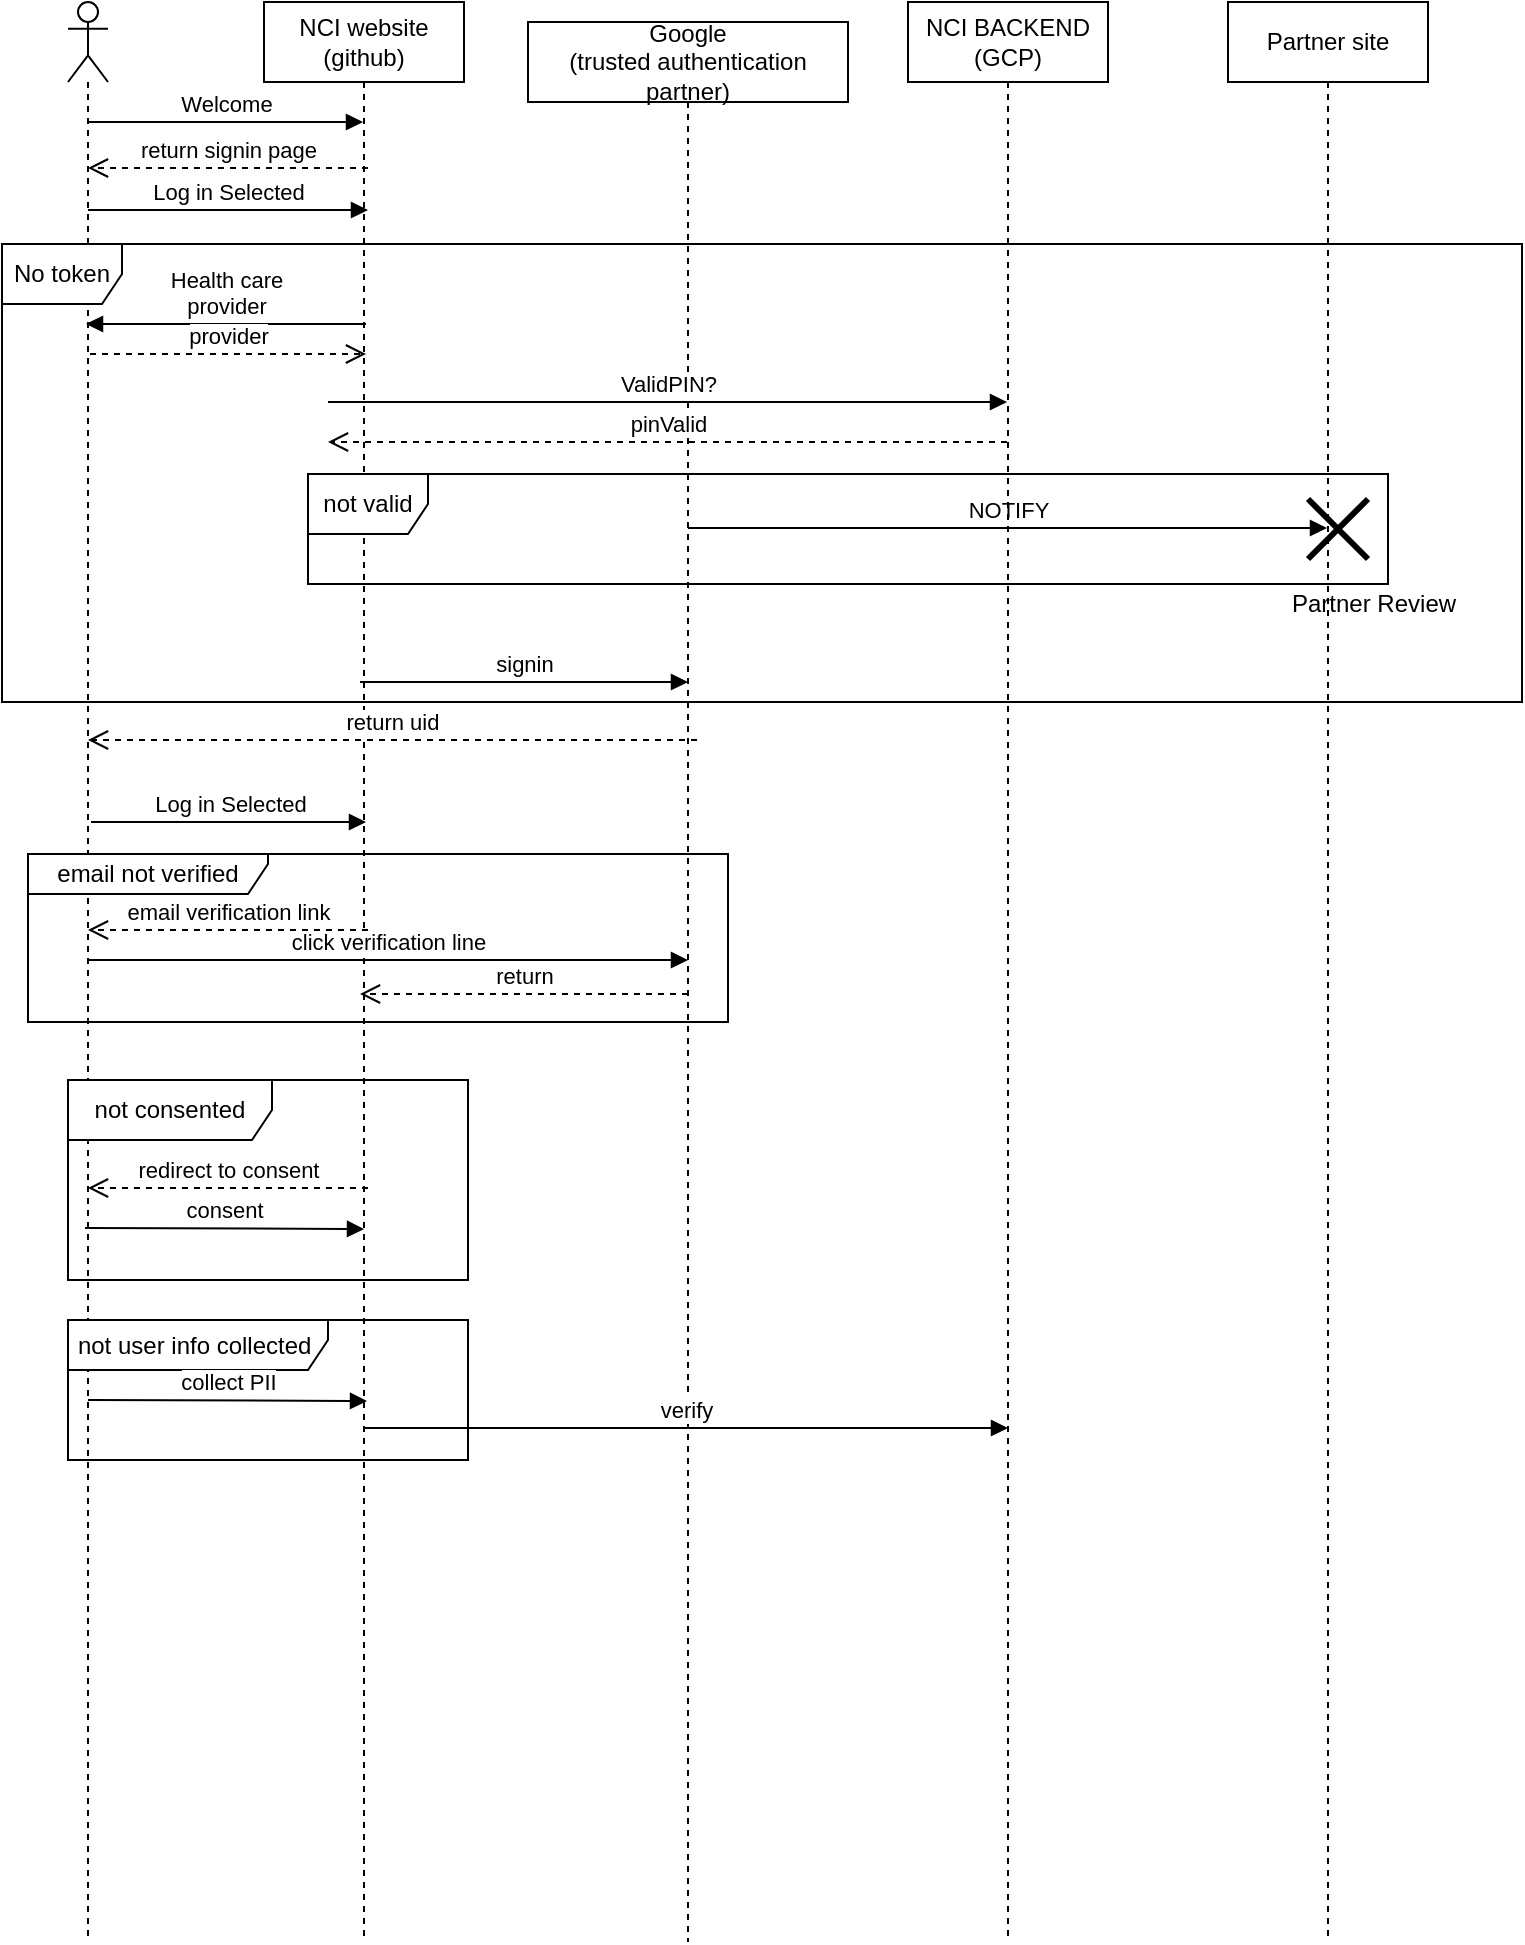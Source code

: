 <mxfile version="12.2.7" type="github" pages="1">
  <diagram id="v4PFHeJzPm_GTIy-xMRC" name="Page-1">
    <mxGraphModel dx="934" dy="673" grid="1" gridSize="10" guides="1" tooltips="1" connect="1" arrows="1" fold="1" page="1" pageScale="1" pageWidth="850" pageHeight="1100" background="none" math="0" shadow="0">
      <root>
        <mxCell id="0"/>
        <mxCell id="1" parent="0"/>
        <mxCell id="cKKCN1-lQQe8Lq2tKn_J-21" value="" style="shape=umlLifeline;participant=umlActor;perimeter=lifelinePerimeter;whiteSpace=wrap;html=1;container=1;collapsible=0;recursiveResize=0;verticalAlign=top;spacingTop=36;labelBackgroundColor=#ffffff;outlineConnect=0;" parent="1" vertex="1">
          <mxGeometry x="60" y="30" width="20" height="970" as="geometry"/>
        </mxCell>
        <mxCell id="cKKCN1-lQQe8Lq2tKn_J-22" value="&lt;div&gt;NCI website&lt;/div&gt;&lt;div&gt;(github)&lt;br&gt;&lt;/div&gt;" style="shape=umlLifeline;perimeter=lifelinePerimeter;whiteSpace=wrap;html=1;container=1;collapsible=0;recursiveResize=0;outlineConnect=0;" parent="1" vertex="1">
          <mxGeometry x="158" y="30" width="100" height="970" as="geometry"/>
        </mxCell>
        <mxCell id="cKKCN1-lQQe8Lq2tKn_J-24" value="&lt;div&gt;Google&lt;/div&gt;&lt;div&gt;(trusted authentication partner)&lt;/div&gt;" style="shape=umlLifeline;perimeter=lifelinePerimeter;whiteSpace=wrap;html=1;container=1;collapsible=0;recursiveResize=0;outlineConnect=0;" parent="1" vertex="1">
          <mxGeometry x="290" y="40" width="160" height="960" as="geometry"/>
        </mxCell>
        <mxCell id="cKKCN1-lQQe8Lq2tKn_J-10" value="email not verified" style="shape=umlFrame;whiteSpace=wrap;html=1;width=120;height=20;" parent="cKKCN1-lQQe8Lq2tKn_J-24" vertex="1">
          <mxGeometry x="-250" y="416" width="350" height="84" as="geometry"/>
        </mxCell>
        <mxCell id="SWZTHdgLoinLV56j9q9e-9" value="return" style="html=1;verticalAlign=bottom;endArrow=open;dashed=1;endSize=8;" edge="1" parent="cKKCN1-lQQe8Lq2tKn_J-24">
          <mxGeometry relative="1" as="geometry">
            <mxPoint x="80" y="486" as="sourcePoint"/>
            <mxPoint x="-84" y="486" as="targetPoint"/>
          </mxGeometry>
        </mxCell>
        <mxCell id="SWZTHdgLoinLV56j9q9e-10" value="No token" style="shape=umlFrame;whiteSpace=wrap;html=1;" vertex="1" parent="cKKCN1-lQQe8Lq2tKn_J-24">
          <mxGeometry x="-263" y="111" width="760" height="229" as="geometry"/>
        </mxCell>
        <mxCell id="SWZTHdgLoinLV56j9q9e-11" value="Health care&lt;br&gt;provider" style="html=1;verticalAlign=bottom;endArrow=block;" edge="1" parent="cKKCN1-lQQe8Lq2tKn_J-24">
          <mxGeometry width="80" relative="1" as="geometry">
            <mxPoint x="-81" y="151" as="sourcePoint"/>
            <mxPoint x="-221" y="151" as="targetPoint"/>
          </mxGeometry>
        </mxCell>
        <mxCell id="SWZTHdgLoinLV56j9q9e-12" value="provider" style="html=1;verticalAlign=bottom;endArrow=open;dashed=1;endSize=8;" edge="1" parent="cKKCN1-lQQe8Lq2tKn_J-24">
          <mxGeometry relative="1" as="geometry">
            <mxPoint x="-219" y="166" as="sourcePoint"/>
            <mxPoint x="-81" y="166" as="targetPoint"/>
            <Array as="points"/>
          </mxGeometry>
        </mxCell>
        <mxCell id="SWZTHdgLoinLV56j9q9e-13" value="signin" style="html=1;verticalAlign=bottom;endArrow=block;" edge="1" parent="cKKCN1-lQQe8Lq2tKn_J-24">
          <mxGeometry width="80" relative="1" as="geometry">
            <mxPoint x="-84" y="330" as="sourcePoint"/>
            <mxPoint x="80" y="330" as="targetPoint"/>
          </mxGeometry>
        </mxCell>
        <mxCell id="SWZTHdgLoinLV56j9q9e-14" value="ValidPIN?" style="html=1;verticalAlign=bottom;endArrow=block;" edge="1" parent="cKKCN1-lQQe8Lq2tKn_J-24" target="SWZTHdgLoinLV56j9q9e-15">
          <mxGeometry width="80" relative="1" as="geometry">
            <mxPoint x="-100" y="190" as="sourcePoint"/>
            <mxPoint x="20" y="190" as="targetPoint"/>
          </mxGeometry>
        </mxCell>
        <mxCell id="SWZTHdgLoinLV56j9q9e-16" value="pinValid" style="html=1;verticalAlign=bottom;endArrow=open;dashed=1;endSize=8;" edge="1" parent="cKKCN1-lQQe8Lq2tKn_J-24" source="SWZTHdgLoinLV56j9q9e-15">
          <mxGeometry relative="1" as="geometry">
            <mxPoint x="128" y="210" as="sourcePoint"/>
            <mxPoint x="-100" y="210" as="targetPoint"/>
          </mxGeometry>
        </mxCell>
        <mxCell id="SWZTHdgLoinLV56j9q9e-17" value="not valid" style="shape=umlFrame;whiteSpace=wrap;html=1;" vertex="1" parent="cKKCN1-lQQe8Lq2tKn_J-24">
          <mxGeometry x="-110" y="226" width="540" height="55" as="geometry"/>
        </mxCell>
        <mxCell id="SWZTHdgLoinLV56j9q9e-18" value="NOTIFY" style="html=1;verticalAlign=bottom;endArrow=block;" edge="1" parent="cKKCN1-lQQe8Lq2tKn_J-24" target="SWZTHdgLoinLV56j9q9e-5">
          <mxGeometry width="80" relative="1" as="geometry">
            <mxPoint x="80" y="253" as="sourcePoint"/>
            <mxPoint x="220" y="253" as="targetPoint"/>
          </mxGeometry>
        </mxCell>
        <mxCell id="SWZTHdgLoinLV56j9q9e-19" value="" style="shape=umlDestroy;whiteSpace=wrap;html=1;strokeWidth=3;fontColor=#000000;" vertex="1" parent="cKKCN1-lQQe8Lq2tKn_J-24">
          <mxGeometry x="390" y="238.5" width="30" height="30" as="geometry"/>
        </mxCell>
        <mxCell id="SWZTHdgLoinLV56j9q9e-21" value="Partner Review" style="text;html=1;resizable=0;points=[];autosize=1;align=left;verticalAlign=top;spacingTop=-4;fontColor=#000000;" vertex="1" parent="cKKCN1-lQQe8Lq2tKn_J-24">
          <mxGeometry x="380" y="281" width="100" height="20" as="geometry"/>
        </mxCell>
        <mxCell id="qH64ivUAVev2pE-7qa_J-1" value="Welcome" style="html=1;verticalAlign=bottom;endArrow=block;" parent="1" edge="1">
          <mxGeometry width="80" relative="1" as="geometry">
            <mxPoint x="70" y="90" as="sourcePoint"/>
            <mxPoint x="207.5" y="90" as="targetPoint"/>
          </mxGeometry>
        </mxCell>
        <mxCell id="Zcy-h76g3Nsfoif8VQfE-3" value="Log in Selected" style="html=1;verticalAlign=bottom;endArrow=block;" parent="1" edge="1">
          <mxGeometry width="80" relative="1" as="geometry">
            <mxPoint x="70" y="134" as="sourcePoint"/>
            <mxPoint x="210" y="134" as="targetPoint"/>
          </mxGeometry>
        </mxCell>
        <mxCell id="Zcy-h76g3Nsfoif8VQfE-4" value="return signin page" style="html=1;verticalAlign=bottom;endArrow=open;dashed=1;endSize=8;" parent="1" edge="1">
          <mxGeometry relative="1" as="geometry">
            <mxPoint x="210" y="113" as="sourcePoint"/>
            <mxPoint x="70" y="113" as="targetPoint"/>
          </mxGeometry>
        </mxCell>
        <mxCell id="Zcy-h76g3Nsfoif8VQfE-6" value="return uid" style="html=1;verticalAlign=bottom;endArrow=open;dashed=1;endSize=8;" parent="1" edge="1">
          <mxGeometry relative="1" as="geometry">
            <mxPoint x="374.5" y="399" as="sourcePoint"/>
            <mxPoint x="70" y="399" as="targetPoint"/>
          </mxGeometry>
        </mxCell>
        <mxCell id="Zcy-h76g3Nsfoif8VQfE-9" value="Log in Selected" style="html=1;verticalAlign=bottom;endArrow=block;" parent="1" edge="1">
          <mxGeometry width="80" relative="1" as="geometry">
            <mxPoint x="71.5" y="440" as="sourcePoint"/>
            <mxPoint x="209" y="440" as="targetPoint"/>
          </mxGeometry>
        </mxCell>
        <mxCell id="Zcy-h76g3Nsfoif8VQfE-17" value="not consented" style="shape=umlFrame;whiteSpace=wrap;html=1;width=102;height=30;" parent="1" vertex="1">
          <mxGeometry x="60" y="569" width="200" height="100" as="geometry"/>
        </mxCell>
        <mxCell id="Zcy-h76g3Nsfoif8VQfE-18" value="consent" style="html=1;verticalAlign=bottom;endArrow=block;" parent="1" edge="1">
          <mxGeometry width="80" relative="1" as="geometry">
            <mxPoint x="68.5" y="643" as="sourcePoint"/>
            <mxPoint x="208" y="643.5" as="targetPoint"/>
          </mxGeometry>
        </mxCell>
        <mxCell id="Zcy-h76g3Nsfoif8VQfE-21" value="redirect to consent" style="html=1;verticalAlign=bottom;endArrow=open;dashed=1;endSize=8;" parent="1" edge="1">
          <mxGeometry relative="1" as="geometry">
            <mxPoint x="210" y="623" as="sourcePoint"/>
            <mxPoint x="70" y="623" as="targetPoint"/>
          </mxGeometry>
        </mxCell>
        <mxCell id="Zcy-h76g3Nsfoif8VQfE-24" value="not user info collected&amp;nbsp;" style="shape=umlFrame;whiteSpace=wrap;html=1;width=130;height=25;" parent="1" vertex="1">
          <mxGeometry x="60" y="689" width="200" height="70" as="geometry"/>
        </mxCell>
        <mxCell id="Zcy-h76g3Nsfoif8VQfE-23" value="collect PII" style="html=1;verticalAlign=bottom;endArrow=block;" parent="1" edge="1">
          <mxGeometry width="80" relative="1" as="geometry">
            <mxPoint x="70" y="729" as="sourcePoint"/>
            <mxPoint x="209.5" y="729.5" as="targetPoint"/>
          </mxGeometry>
        </mxCell>
        <mxCell id="Zcy-h76g3Nsfoif8VQfE-11" value="click verification line" style="html=1;verticalAlign=bottom;endArrow=block;" parent="1" edge="1">
          <mxGeometry width="80" relative="1" as="geometry">
            <mxPoint x="70" y="509" as="sourcePoint"/>
            <mxPoint x="370" y="509" as="targetPoint"/>
          </mxGeometry>
        </mxCell>
        <mxCell id="Zcy-h76g3Nsfoif8VQfE-20" value="email verification link" style="html=1;verticalAlign=bottom;endArrow=open;dashed=1;endSize=8;" parent="1" edge="1">
          <mxGeometry relative="1" as="geometry">
            <mxPoint x="210" y="494" as="sourcePoint"/>
            <mxPoint x="70" y="494" as="targetPoint"/>
          </mxGeometry>
        </mxCell>
        <mxCell id="SWZTHdgLoinLV56j9q9e-5" value="Partner site" style="shape=umlLifeline;perimeter=lifelinePerimeter;whiteSpace=wrap;html=1;container=1;collapsible=0;recursiveResize=0;outlineConnect=0;" vertex="1" parent="1">
          <mxGeometry x="640" y="30" width="100" height="970" as="geometry"/>
        </mxCell>
        <mxCell id="SWZTHdgLoinLV56j9q9e-7" value="verify" style="html=1;verticalAlign=bottom;endArrow=block;" edge="1" parent="1">
          <mxGeometry width="80" relative="1" as="geometry">
            <mxPoint x="208" y="743" as="sourcePoint"/>
            <mxPoint x="530" y="743" as="targetPoint"/>
          </mxGeometry>
        </mxCell>
        <mxCell id="SWZTHdgLoinLV56j9q9e-15" value="&lt;div&gt;NCI BACKEND&lt;/div&gt;&lt;div&gt;(GCP)&lt;br&gt;&lt;/div&gt;" style="shape=umlLifeline;perimeter=lifelinePerimeter;whiteSpace=wrap;html=1;container=1;collapsible=0;recursiveResize=0;outlineConnect=0;" vertex="1" parent="1">
          <mxGeometry x="480" y="30" width="100" height="970" as="geometry"/>
        </mxCell>
      </root>
    </mxGraphModel>
  </diagram>
</mxfile>
